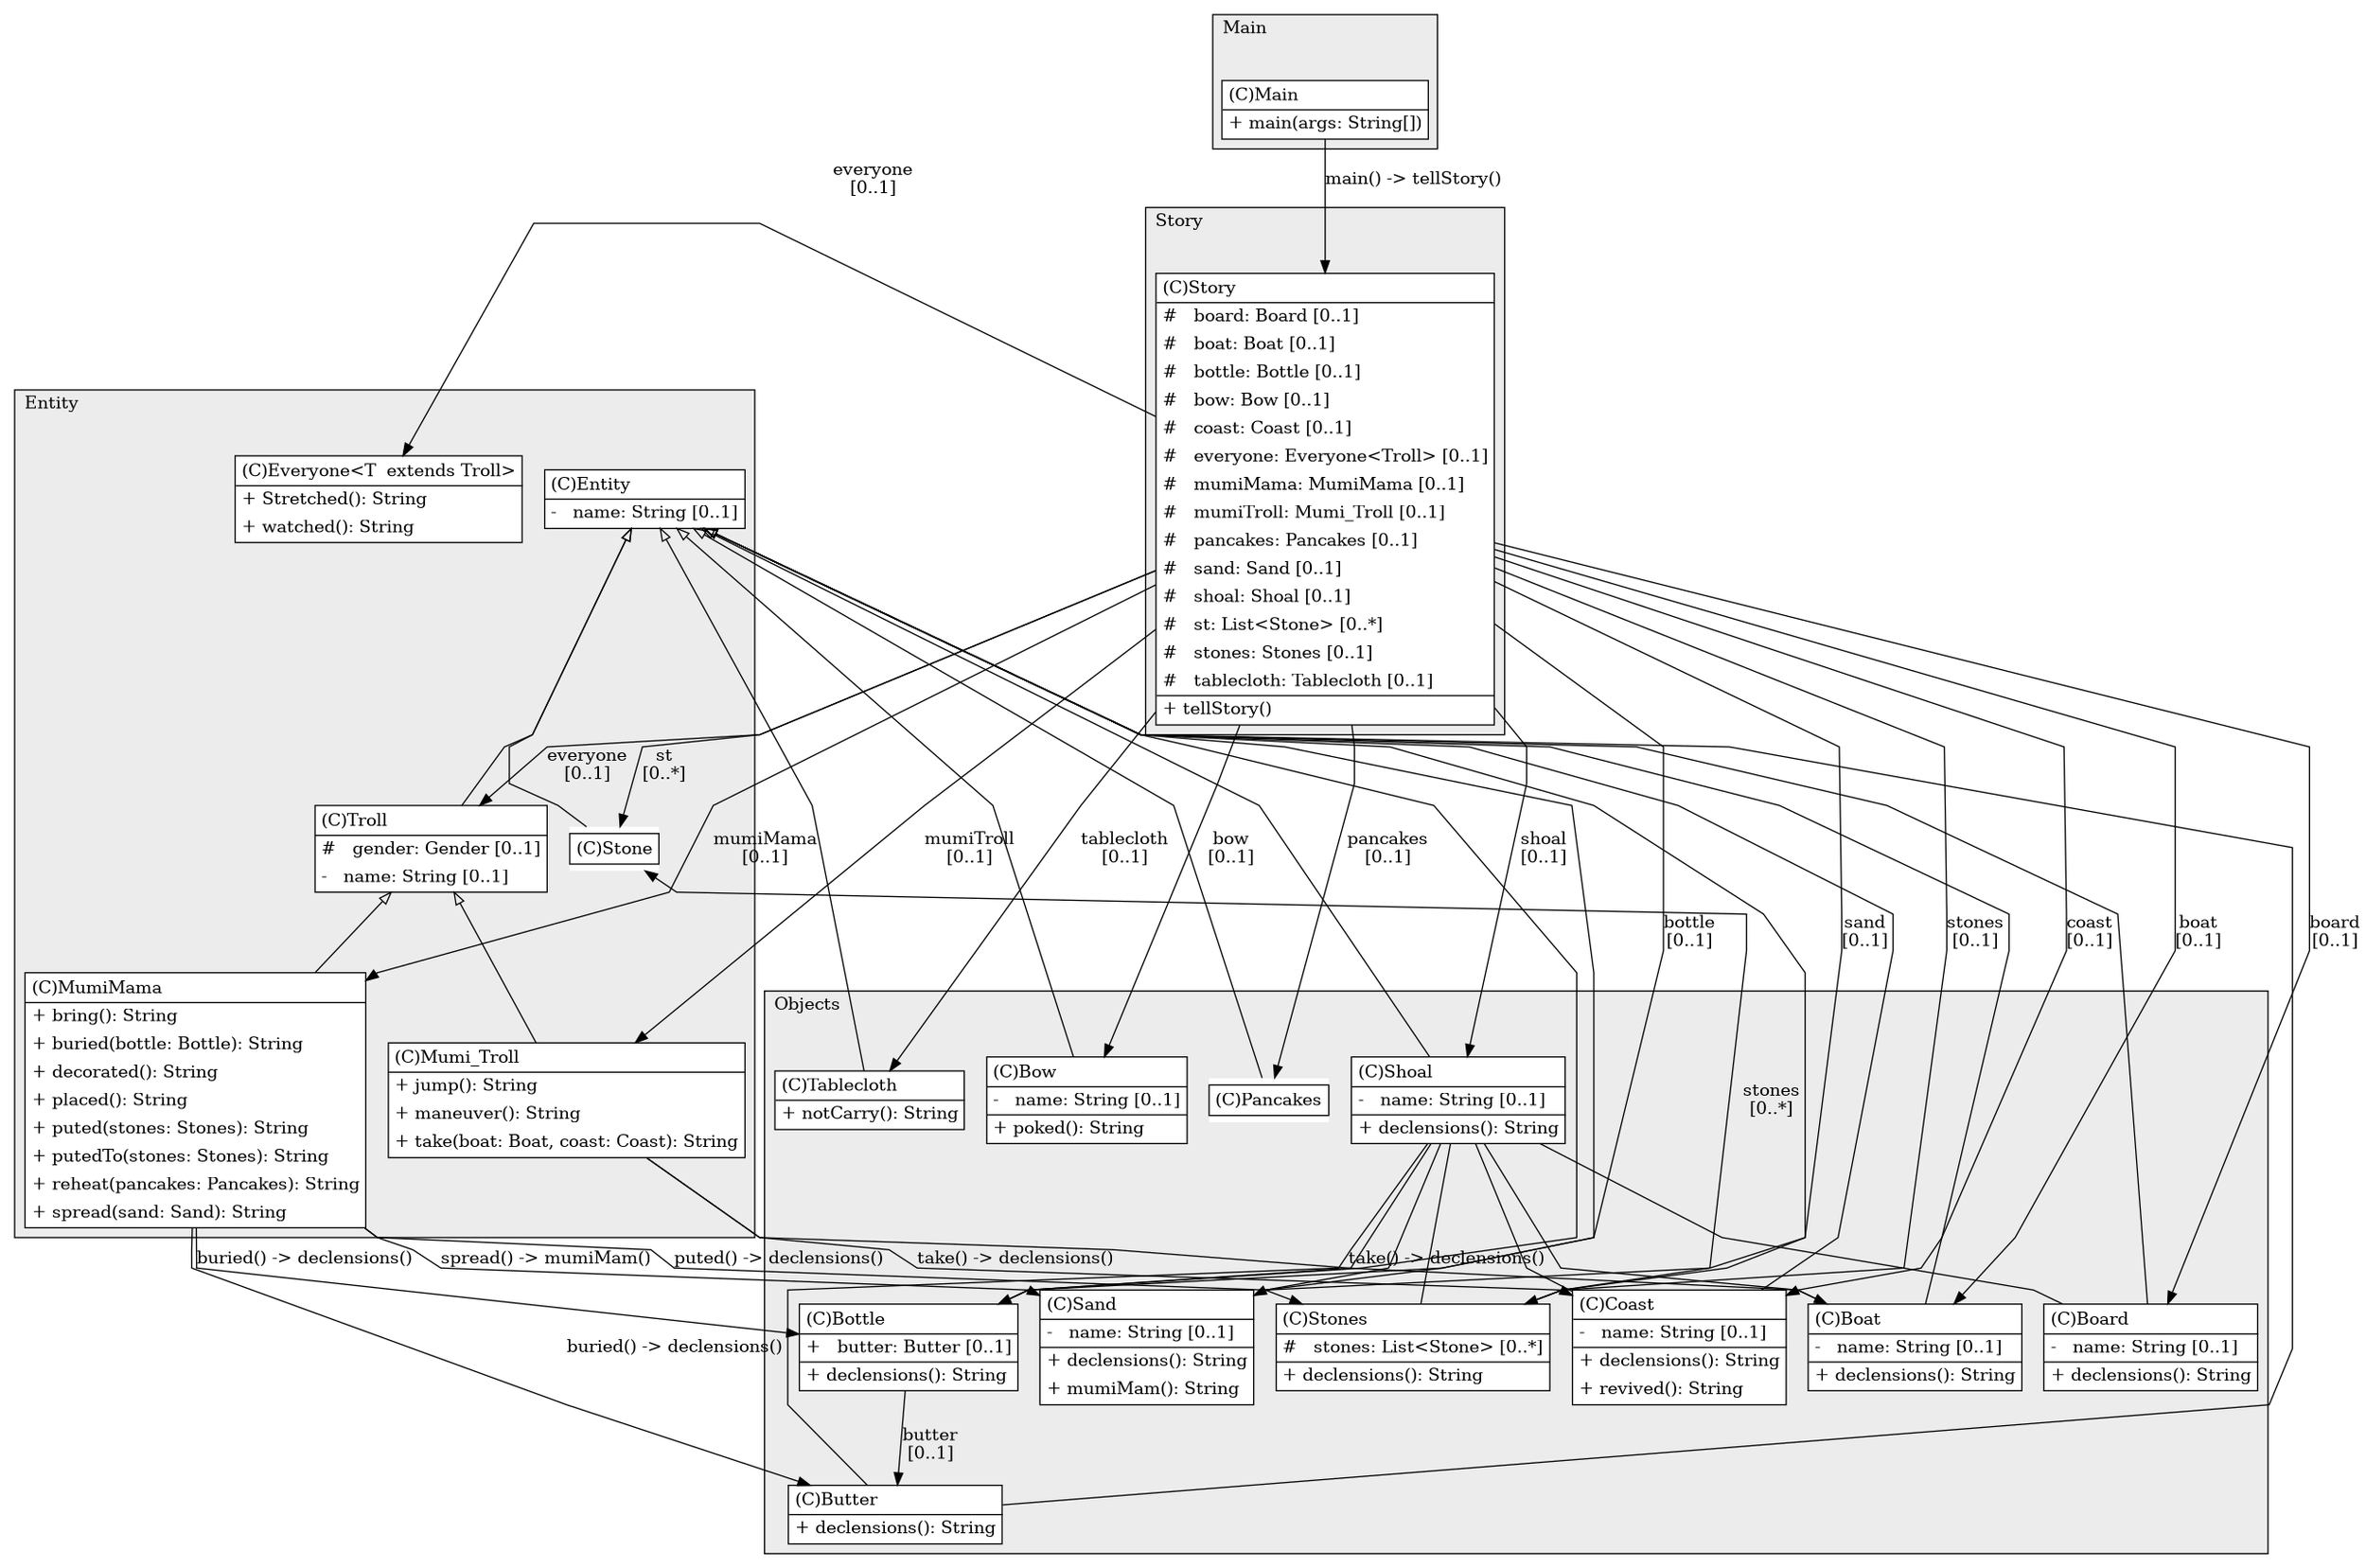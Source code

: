@startuml

/' diagram meta data start
config=StructureConfiguration;
{
  "projectClassification": {
    "searchMode": "OpenProject", // OpenProject, AllProjects
    "includedProjects": "",
    "pathEndKeywords": "*.impl",
    "isClientPath": "",
    "isClientName": "",
    "isTestPath": "",
    "isTestName": "",
    "isMappingPath": "",
    "isMappingName": "",
    "isDataAccessPath": "",
    "isDataAccessName": "",
    "isDataStructurePath": "",
    "isDataStructureName": "",
    "isInterfaceStructuresPath": "",
    "isInterfaceStructuresName": "",
    "isEntryPointPath": "",
    "isEntryPointName": "",
    "treatFinalFieldsAsMandatory": false
  },
  "graphRestriction": {
    "classPackageExcludeFilter": "",
    "classPackageIncludeFilter": "",
    "classNameExcludeFilter": "",
    "classNameIncludeFilter": "",
    "methodNameExcludeFilter": "",
    "methodNameIncludeFilter": "",
    "removeByInheritance": "", // inheritance/annotation based filtering is done in a second step
    "removeByAnnotation": "",
    "removeByClassPackage": "", // cleanup the graph after inheritance/annotation based filtering is done
    "removeByClassName": "",
    "cutMappings": false,
    "cutEnum": true,
    "cutTests": true,
    "cutClient": true,
    "cutDataAccess": false,
    "cutInterfaceStructures": false,
    "cutDataStructures": false,
    "cutGetterAndSetter": true,
    "cutConstructors": true
  },
  "graphTraversal": {
    "forwardDepth": 6,
    "backwardDepth": 6,
    "classPackageExcludeFilter": "",
    "classPackageIncludeFilter": "",
    "classNameExcludeFilter": "",
    "classNameIncludeFilter": "",
    "methodNameExcludeFilter": "",
    "methodNameIncludeFilter": "",
    "hideMappings": false,
    "hideDataStructures": false,
    "hidePrivateMethods": true,
    "hideInterfaceCalls": true, // indirection: implementation -> interface (is hidden) -> implementation
    "onlyShowApplicationEntryPoints": false, // root node is included
    "useMethodCallsForStructureDiagram": "ForwardOnly" // ForwardOnly, BothDirections, No
  },
  "details": {
    "aggregation": "GroupByClass", // ByClass, GroupByClass, None
    "showClassGenericTypes": true,
    "showMethods": true,
    "showMethodParameterNames": true,
    "showMethodParameterTypes": true,
    "showMethodReturnType": true,
    "showPackageLevels": 2,
    "showDetailedClassStructure": true
  },
  "rootClass": "Main",
  "extensionCallbackMethod": "" // qualified.class.name#methodName - signature: public static String method(String)
}
diagram meta data end '/



digraph g {
    rankdir="TB"
    splines=polyline
    

'nodes 
subgraph cluster_2080559107 { 
   	label=Entity
	labeljust=l
	fillcolor="#ececec"
	style=filled
   
   Entity1847768472[
	label=<<TABLE BORDER="1" CELLBORDER="0" CELLPADDING="4" CELLSPACING="0">
<TR><TD ALIGN="LEFT" >(C)Entity</TD></TR>
<HR/>
<TR><TD ALIGN="LEFT" >-   name: String [0..1]</TD></TR>
</TABLE>>
	style=filled
	margin=0
	shape=plaintext
	fillcolor="#FFFFFF"
];

Everyone1847768472[
	label=<<TABLE BORDER="1" CELLBORDER="0" CELLPADDING="4" CELLSPACING="0">
<TR><TD ALIGN="LEFT" >(C)Everyone&lt;T  extends Troll&gt;</TD></TR>
<HR/>
<TR><TD ALIGN="LEFT" >+ Stretched(): String</TD></TR>
<TR><TD ALIGN="LEFT" >+ watched(): String</TD></TR>
</TABLE>>
	style=filled
	margin=0
	shape=plaintext
	fillcolor="#FFFFFF"
];

MumiMama1847768472[
	label=<<TABLE BORDER="1" CELLBORDER="0" CELLPADDING="4" CELLSPACING="0">
<TR><TD ALIGN="LEFT" >(C)MumiMama</TD></TR>
<HR/>
<TR><TD ALIGN="LEFT" >+ bring(): String</TD></TR>
<TR><TD ALIGN="LEFT" >+ buried(bottle: Bottle): String</TD></TR>
<TR><TD ALIGN="LEFT" >+ decorated(): String</TD></TR>
<TR><TD ALIGN="LEFT" >+ placed(): String</TD></TR>
<TR><TD ALIGN="LEFT" >+ puted(stones: Stones): String</TD></TR>
<TR><TD ALIGN="LEFT" >+ putedTo(stones: Stones): String</TD></TR>
<TR><TD ALIGN="LEFT" >+ reheat(pancakes: Pancakes): String</TD></TR>
<TR><TD ALIGN="LEFT" >+ spread(sand: Sand): String</TD></TR>
</TABLE>>
	style=filled
	margin=0
	shape=plaintext
	fillcolor="#FFFFFF"
];

Mumi_Troll1847768472[
	label=<<TABLE BORDER="1" CELLBORDER="0" CELLPADDING="4" CELLSPACING="0">
<TR><TD ALIGN="LEFT" >(C)Mumi_Troll</TD></TR>
<HR/>
<TR><TD ALIGN="LEFT" >+ jump(): String</TD></TR>
<TR><TD ALIGN="LEFT" >+ maneuver(): String</TD></TR>
<TR><TD ALIGN="LEFT" >+ take(boat: Boat, coast: Coast): String</TD></TR>
</TABLE>>
	style=filled
	margin=0
	shape=plaintext
	fillcolor="#FFFFFF"
];

Stone1847768472[
	label=<<TABLE BORDER="1" CELLBORDER="0" CELLPADDING="4" CELLSPACING="0">
<TR><TD ALIGN="LEFT" >(C)Stone</TD></TR>
</TABLE>>
	style=filled
	margin=0
	shape=plaintext
	fillcolor="#FFFFFF"
];

Troll1847768472[
	label=<<TABLE BORDER="1" CELLBORDER="0" CELLPADDING="4" CELLSPACING="0">
<TR><TD ALIGN="LEFT" >(C)Troll</TD></TR>
<HR/>
<TR><TD ALIGN="LEFT" >#   gender: Gender [0..1]</TD></TR>
<TR><TD ALIGN="LEFT" >-   name: String [0..1]</TD></TR>
</TABLE>>
	style=filled
	margin=0
	shape=plaintext
	fillcolor="#FFFFFF"
];
} 

subgraph cluster_2390489 { 
   	label=Main
	labeljust=l
	fillcolor="#ececec"
	style=filled
   
   Main2390489[
	label=<<TABLE BORDER="1" CELLBORDER="0" CELLPADDING="4" CELLSPACING="0">
<TR><TD ALIGN="LEFT" >(C)Main</TD></TR>
<HR/>
<TR><TD ALIGN="LEFT" >+ main(args: String[])</TD></TR>
</TABLE>>
	style=filled
	margin=0
	shape=plaintext
	fillcolor="#FFFFFF"
];
} 

subgraph cluster_5004532 { 
   	label=Objects
	labeljust=l
	fillcolor="#ececec"
	style=filled
   
   Board1514066129[
	label=<<TABLE BORDER="1" CELLBORDER="0" CELLPADDING="4" CELLSPACING="0">
<TR><TD ALIGN="LEFT" >(C)Board</TD></TR>
<HR/>
<TR><TD ALIGN="LEFT" >-   name: String [0..1]</TD></TR>
<HR/>
<TR><TD ALIGN="LEFT" >+ declensions(): String</TD></TR>
</TABLE>>
	style=filled
	margin=0
	shape=plaintext
	fillcolor="#FFFFFF"
];

Boat1514066129[
	label=<<TABLE BORDER="1" CELLBORDER="0" CELLPADDING="4" CELLSPACING="0">
<TR><TD ALIGN="LEFT" >(C)Boat</TD></TR>
<HR/>
<TR><TD ALIGN="LEFT" >-   name: String [0..1]</TD></TR>
<HR/>
<TR><TD ALIGN="LEFT" >+ declensions(): String</TD></TR>
</TABLE>>
	style=filled
	margin=0
	shape=plaintext
	fillcolor="#FFFFFF"
];

Bottle1514066129[
	label=<<TABLE BORDER="1" CELLBORDER="0" CELLPADDING="4" CELLSPACING="0">
<TR><TD ALIGN="LEFT" >(C)Bottle</TD></TR>
<HR/>
<TR><TD ALIGN="LEFT" >+   butter: Butter [0..1]</TD></TR>
<HR/>
<TR><TD ALIGN="LEFT" >+ declensions(): String</TD></TR>
</TABLE>>
	style=filled
	margin=0
	shape=plaintext
	fillcolor="#FFFFFF"
];

Bow1514066129[
	label=<<TABLE BORDER="1" CELLBORDER="0" CELLPADDING="4" CELLSPACING="0">
<TR><TD ALIGN="LEFT" >(C)Bow</TD></TR>
<HR/>
<TR><TD ALIGN="LEFT" >-   name: String [0..1]</TD></TR>
<HR/>
<TR><TD ALIGN="LEFT" >+ poked(): String</TD></TR>
</TABLE>>
	style=filled
	margin=0
	shape=plaintext
	fillcolor="#FFFFFF"
];

Butter1514066129[
	label=<<TABLE BORDER="1" CELLBORDER="0" CELLPADDING="4" CELLSPACING="0">
<TR><TD ALIGN="LEFT" >(C)Butter</TD></TR>
<HR/>
<TR><TD ALIGN="LEFT" >+ declensions(): String</TD></TR>
</TABLE>>
	style=filled
	margin=0
	shape=plaintext
	fillcolor="#FFFFFF"
];

Coast1514066129[
	label=<<TABLE BORDER="1" CELLBORDER="0" CELLPADDING="4" CELLSPACING="0">
<TR><TD ALIGN="LEFT" >(C)Coast</TD></TR>
<HR/>
<TR><TD ALIGN="LEFT" >-   name: String [0..1]</TD></TR>
<HR/>
<TR><TD ALIGN="LEFT" >+ declensions(): String</TD></TR>
<TR><TD ALIGN="LEFT" >+ revived(): String</TD></TR>
</TABLE>>
	style=filled
	margin=0
	shape=plaintext
	fillcolor="#FFFFFF"
];

Pancakes1514066129[
	label=<<TABLE BORDER="1" CELLBORDER="0" CELLPADDING="4" CELLSPACING="0">
<TR><TD ALIGN="LEFT" >(C)Pancakes</TD></TR>
</TABLE>>
	style=filled
	margin=0
	shape=plaintext
	fillcolor="#FFFFFF"
];

Sand1514066129[
	label=<<TABLE BORDER="1" CELLBORDER="0" CELLPADDING="4" CELLSPACING="0">
<TR><TD ALIGN="LEFT" >(C)Sand</TD></TR>
<HR/>
<TR><TD ALIGN="LEFT" >-   name: String [0..1]</TD></TR>
<HR/>
<TR><TD ALIGN="LEFT" >+ declensions(): String</TD></TR>
<TR><TD ALIGN="LEFT" >+ mumiMam(): String</TD></TR>
</TABLE>>
	style=filled
	margin=0
	shape=plaintext
	fillcolor="#FFFFFF"
];

Shoal1514066129[
	label=<<TABLE BORDER="1" CELLBORDER="0" CELLPADDING="4" CELLSPACING="0">
<TR><TD ALIGN="LEFT" >(C)Shoal</TD></TR>
<HR/>
<TR><TD ALIGN="LEFT" >-   name: String [0..1]</TD></TR>
<HR/>
<TR><TD ALIGN="LEFT" >+ declensions(): String</TD></TR>
</TABLE>>
	style=filled
	margin=0
	shape=plaintext
	fillcolor="#FFFFFF"
];

Stones1514066129[
	label=<<TABLE BORDER="1" CELLBORDER="0" CELLPADDING="4" CELLSPACING="0">
<TR><TD ALIGN="LEFT" >(C)Stones</TD></TR>
<HR/>
<TR><TD ALIGN="LEFT" >#   stones: List&lt;Stone&gt; [0..*]</TD></TR>
<HR/>
<TR><TD ALIGN="LEFT" >+ declensions(): String</TD></TR>
</TABLE>>
	style=filled
	margin=0
	shape=plaintext
	fillcolor="#FFFFFF"
];

Tablecloth1514066129[
	label=<<TABLE BORDER="1" CELLBORDER="0" CELLPADDING="4" CELLSPACING="0">
<TR><TD ALIGN="LEFT" >(C)Tablecloth</TD></TR>
<HR/>
<TR><TD ALIGN="LEFT" >+ notCarry(): String</TD></TR>
</TABLE>>
	style=filled
	margin=0
	shape=plaintext
	fillcolor="#FFFFFF"
];
} 

subgraph cluster_80218325 { 
   	label=Story
	labeljust=l
	fillcolor="#ececec"
	style=filled
   
   Story600691248[
	label=<<TABLE BORDER="1" CELLBORDER="0" CELLPADDING="4" CELLSPACING="0">
<TR><TD ALIGN="LEFT" >(C)Story</TD></TR>
<HR/>
<TR><TD ALIGN="LEFT" >#   board: Board [0..1]</TD></TR>
<TR><TD ALIGN="LEFT" >#   boat: Boat [0..1]</TD></TR>
<TR><TD ALIGN="LEFT" >#   bottle: Bottle [0..1]</TD></TR>
<TR><TD ALIGN="LEFT" >#   bow: Bow [0..1]</TD></TR>
<TR><TD ALIGN="LEFT" >#   coast: Coast [0..1]</TD></TR>
<TR><TD ALIGN="LEFT" >#   everyone: Everyone&lt;Troll&gt; [0..1]</TD></TR>
<TR><TD ALIGN="LEFT" >#   mumiMama: MumiMama [0..1]</TD></TR>
<TR><TD ALIGN="LEFT" >#   mumiTroll: Mumi_Troll [0..1]</TD></TR>
<TR><TD ALIGN="LEFT" >#   pancakes: Pancakes [0..1]</TD></TR>
<TR><TD ALIGN="LEFT" >#   sand: Sand [0..1]</TD></TR>
<TR><TD ALIGN="LEFT" >#   shoal: Shoal [0..1]</TD></TR>
<TR><TD ALIGN="LEFT" >#   st: List&lt;Stone&gt; [0..*]</TD></TR>
<TR><TD ALIGN="LEFT" >#   stones: Stones [0..1]</TD></TR>
<TR><TD ALIGN="LEFT" >#   tablecloth: Tablecloth [0..1]</TD></TR>
<HR/>
<TR><TD ALIGN="LEFT" >+ tellStory()</TD></TR>
</TABLE>>
	style=filled
	margin=0
	shape=plaintext
	fillcolor="#FFFFFF"
];
} 

'edges    
Bottle1514066129 -> Butter1514066129[label="butter
[0..1]"];
Entity1847768472 -> Board1514066129[arrowhead=none, arrowtail=empty, dir=both];
Entity1847768472 -> Boat1514066129[arrowhead=none, arrowtail=empty, dir=both];
Entity1847768472 -> Bottle1514066129[arrowhead=none, arrowtail=empty, dir=both];
Entity1847768472 -> Bow1514066129[arrowhead=none, arrowtail=empty, dir=both];
Entity1847768472 -> Butter1514066129[arrowhead=none, arrowtail=empty, dir=both];
Entity1847768472 -> Coast1514066129[arrowhead=none, arrowtail=empty, dir=both];
Entity1847768472 -> Pancakes1514066129[arrowhead=none, arrowtail=empty, dir=both];
Entity1847768472 -> Sand1514066129[arrowhead=none, arrowtail=empty, dir=both];
Entity1847768472 -> Shoal1514066129[arrowhead=none, arrowtail=empty, dir=both];
Entity1847768472 -> Stone1847768472[arrowhead=none, arrowtail=empty, dir=both];
Entity1847768472 -> Stones1514066129[arrowhead=none, arrowtail=empty, dir=both];
Entity1847768472 -> Tablecloth1514066129[arrowhead=none, arrowtail=empty, dir=both];
Entity1847768472 -> Troll1847768472[arrowhead=none, arrowtail=empty, dir=both];
Main2390489 -> Story600691248[label="main() -> tellStory()"];
MumiMama1847768472 -> Bottle1514066129[label="buried() -> declensions()"];
MumiMama1847768472 -> Butter1514066129[label="buried() -> declensions()"];
MumiMama1847768472 -> Sand1514066129[label="spread() -> mumiMam()"];
MumiMama1847768472 -> Stones1514066129[label="puted() -> declensions()"];
Mumi_Troll1847768472 -> Boat1514066129[label="take() -> declensions()"];
Mumi_Troll1847768472 -> Coast1514066129[label="take() -> declensions()"];
Shoal1514066129 -> Board1514066129[arrowhead=none];
Shoal1514066129 -> Boat1514066129[arrowhead=none];
Shoal1514066129 -> Bottle1514066129[arrowhead=none];
Shoal1514066129 -> Butter1514066129[arrowhead=none];
Shoal1514066129 -> Coast1514066129[arrowhead=none];
Shoal1514066129 -> Sand1514066129[arrowhead=none];
Shoal1514066129 -> Stones1514066129[arrowhead=none];
Stones1514066129 -> Stone1847768472[label="stones
[0..*]"];
Story600691248 -> Board1514066129[label="board
[0..1]"];
Story600691248 -> Boat1514066129[label="boat
[0..1]"];
Story600691248 -> Bottle1514066129[label="bottle
[0..1]"];
Story600691248 -> Bow1514066129[label="bow
[0..1]"];
Story600691248 -> Coast1514066129[label="coast
[0..1]"];
Story600691248 -> Everyone1847768472[label="everyone
[0..1]"];
Story600691248 -> MumiMama1847768472[label="mumiMama
[0..1]"];
Story600691248 -> Mumi_Troll1847768472[label="mumiTroll
[0..1]"];
Story600691248 -> Pancakes1514066129[label="pancakes
[0..1]"];
Story600691248 -> Sand1514066129[label="sand
[0..1]"];
Story600691248 -> Shoal1514066129[label="shoal
[0..1]"];
Story600691248 -> Stone1847768472[label="st
[0..*]"];
Story600691248 -> Stones1514066129[label="stones
[0..1]"];
Story600691248 -> Tablecloth1514066129[label="tablecloth
[0..1]"];
Story600691248 -> Troll1847768472[label="everyone
[0..1]"];
Troll1847768472 -> MumiMama1847768472[arrowhead=none, arrowtail=empty, dir=both];
Troll1847768472 -> Mumi_Troll1847768472[arrowhead=none, arrowtail=empty, dir=both];
    
}
@enduml